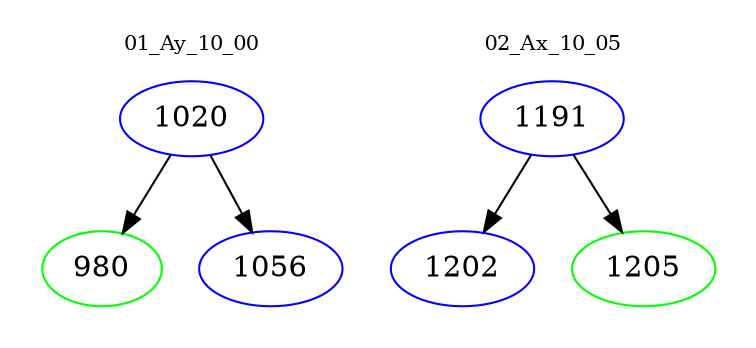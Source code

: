 digraph{
subgraph cluster_0 {
color = white
label = "01_Ay_10_00";
fontsize=10;
T0_1020 [label="1020", color="blue"]
T0_1020 -> T0_980 [color="black"]
T0_980 [label="980", color="green"]
T0_1020 -> T0_1056 [color="black"]
T0_1056 [label="1056", color="blue"]
}
subgraph cluster_1 {
color = white
label = "02_Ax_10_05";
fontsize=10;
T1_1191 [label="1191", color="blue"]
T1_1191 -> T1_1202 [color="black"]
T1_1202 [label="1202", color="blue"]
T1_1191 -> T1_1205 [color="black"]
T1_1205 [label="1205", color="green"]
}
}
